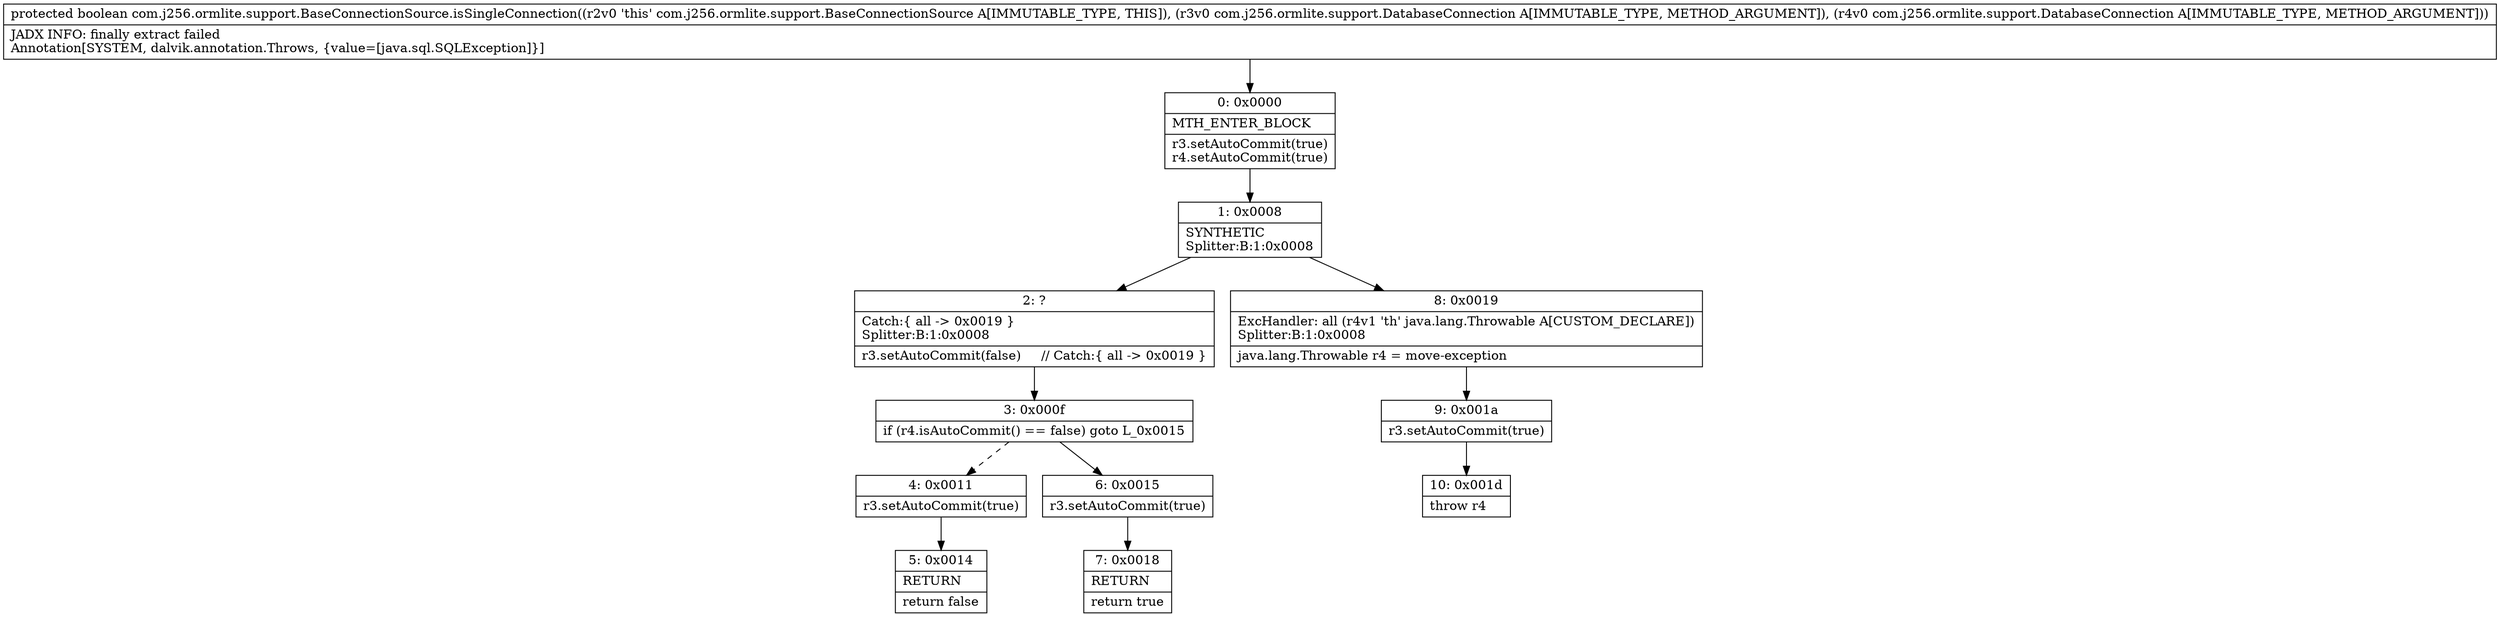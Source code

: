 digraph "CFG forcom.j256.ormlite.support.BaseConnectionSource.isSingleConnection(Lcom\/j256\/ormlite\/support\/DatabaseConnection;Lcom\/j256\/ormlite\/support\/DatabaseConnection;)Z" {
Node_0 [shape=record,label="{0\:\ 0x0000|MTH_ENTER_BLOCK\l|r3.setAutoCommit(true)\lr4.setAutoCommit(true)\l}"];
Node_1 [shape=record,label="{1\:\ 0x0008|SYNTHETIC\lSplitter:B:1:0x0008\l}"];
Node_2 [shape=record,label="{2\:\ ?|Catch:\{ all \-\> 0x0019 \}\lSplitter:B:1:0x0008\l|r3.setAutoCommit(false)     \/\/ Catch:\{ all \-\> 0x0019 \}\l}"];
Node_3 [shape=record,label="{3\:\ 0x000f|if (r4.isAutoCommit() == false) goto L_0x0015\l}"];
Node_4 [shape=record,label="{4\:\ 0x0011|r3.setAutoCommit(true)\l}"];
Node_5 [shape=record,label="{5\:\ 0x0014|RETURN\l|return false\l}"];
Node_6 [shape=record,label="{6\:\ 0x0015|r3.setAutoCommit(true)\l}"];
Node_7 [shape=record,label="{7\:\ 0x0018|RETURN\l|return true\l}"];
Node_8 [shape=record,label="{8\:\ 0x0019|ExcHandler: all (r4v1 'th' java.lang.Throwable A[CUSTOM_DECLARE])\lSplitter:B:1:0x0008\l|java.lang.Throwable r4 = move\-exception\l}"];
Node_9 [shape=record,label="{9\:\ 0x001a|r3.setAutoCommit(true)\l}"];
Node_10 [shape=record,label="{10\:\ 0x001d|throw r4\l}"];
MethodNode[shape=record,label="{protected boolean com.j256.ormlite.support.BaseConnectionSource.isSingleConnection((r2v0 'this' com.j256.ormlite.support.BaseConnectionSource A[IMMUTABLE_TYPE, THIS]), (r3v0 com.j256.ormlite.support.DatabaseConnection A[IMMUTABLE_TYPE, METHOD_ARGUMENT]), (r4v0 com.j256.ormlite.support.DatabaseConnection A[IMMUTABLE_TYPE, METHOD_ARGUMENT]))  | JADX INFO: finally extract failed\lAnnotation[SYSTEM, dalvik.annotation.Throws, \{value=[java.sql.SQLException]\}]\l}"];
MethodNode -> Node_0;
Node_0 -> Node_1;
Node_1 -> Node_2;
Node_1 -> Node_8;
Node_2 -> Node_3;
Node_3 -> Node_4[style=dashed];
Node_3 -> Node_6;
Node_4 -> Node_5;
Node_6 -> Node_7;
Node_8 -> Node_9;
Node_9 -> Node_10;
}

